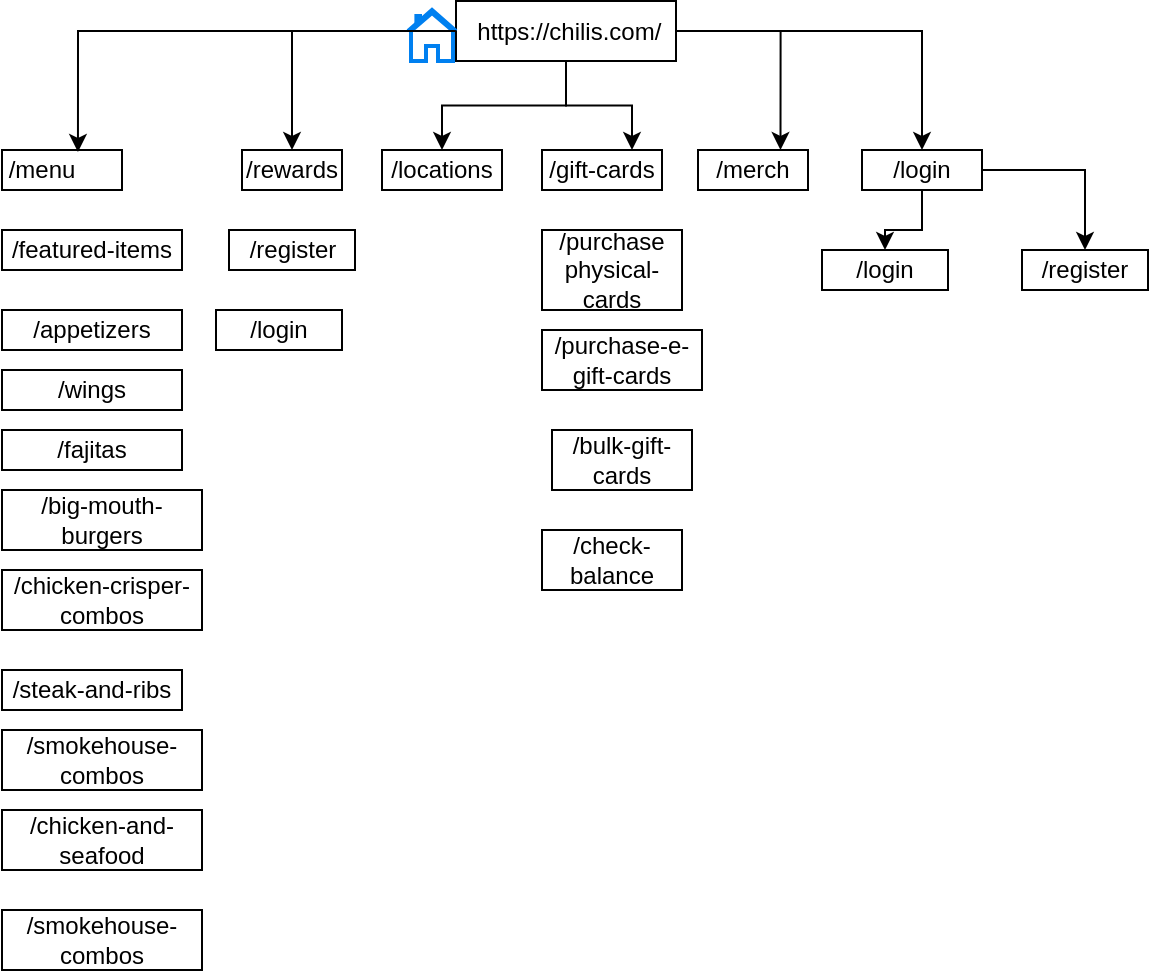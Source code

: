 <mxfile version="24.2.0" type="github">
  <diagram name="Page-1" id="PSdes31Rnnlw_tgahbyj">
    <mxGraphModel dx="1280" dy="675" grid="1" gridSize="10" guides="1" tooltips="1" connect="1" arrows="1" fold="1" page="1" pageScale="1" pageWidth="850" pageHeight="1100" math="0" shadow="0">
      <root>
        <mxCell id="0" />
        <mxCell id="1" parent="0" />
        <mxCell id="0PAF0eVwtVLL-mnTtXqf-24" style="edgeStyle=orthogonalEdgeStyle;rounded=0;orthogonalLoop=1;jettySize=auto;html=1;entryX=0.5;entryY=0;entryDx=0;entryDy=0;" edge="1" parent="1" source="0PAF0eVwtVLL-mnTtXqf-1" target="0PAF0eVwtVLL-mnTtXqf-2">
          <mxGeometry relative="1" as="geometry" />
        </mxCell>
        <mxCell id="0PAF0eVwtVLL-mnTtXqf-25" style="edgeStyle=orthogonalEdgeStyle;rounded=0;orthogonalLoop=1;jettySize=auto;html=1;entryX=0.5;entryY=0;entryDx=0;entryDy=0;" edge="1" parent="1" source="0PAF0eVwtVLL-mnTtXqf-1" target="0PAF0eVwtVLL-mnTtXqf-6">
          <mxGeometry relative="1" as="geometry" />
        </mxCell>
        <mxCell id="0PAF0eVwtVLL-mnTtXqf-26" value="" style="edgeStyle=orthogonalEdgeStyle;rounded=0;orthogonalLoop=1;jettySize=auto;html=1;" edge="1" parent="1" source="0PAF0eVwtVLL-mnTtXqf-1" target="0PAF0eVwtVLL-mnTtXqf-5">
          <mxGeometry relative="1" as="geometry" />
        </mxCell>
        <mxCell id="0PAF0eVwtVLL-mnTtXqf-28" style="edgeStyle=orthogonalEdgeStyle;rounded=0;orthogonalLoop=1;jettySize=auto;html=1;entryX=0.75;entryY=0;entryDx=0;entryDy=0;" edge="1" parent="1" source="0PAF0eVwtVLL-mnTtXqf-1" target="0PAF0eVwtVLL-mnTtXqf-3">
          <mxGeometry relative="1" as="geometry" />
        </mxCell>
        <mxCell id="0PAF0eVwtVLL-mnTtXqf-29" style="edgeStyle=orthogonalEdgeStyle;rounded=0;orthogonalLoop=1;jettySize=auto;html=1;entryX=0.75;entryY=0;entryDx=0;entryDy=0;" edge="1" parent="1" source="0PAF0eVwtVLL-mnTtXqf-1" target="0PAF0eVwtVLL-mnTtXqf-4">
          <mxGeometry relative="1" as="geometry" />
        </mxCell>
        <mxCell id="0PAF0eVwtVLL-mnTtXqf-1" value="&amp;nbsp;https://chilis.com/" style="rounded=0;whiteSpace=wrap;html=1;" vertex="1" parent="1">
          <mxGeometry x="277" y="125.5" width="110" height="30" as="geometry" />
        </mxCell>
        <mxCell id="0PAF0eVwtVLL-mnTtXqf-41" style="edgeStyle=orthogonalEdgeStyle;rounded=0;orthogonalLoop=1;jettySize=auto;html=1;entryX=0.5;entryY=0;entryDx=0;entryDy=0;" edge="1" parent="1" source="0PAF0eVwtVLL-mnTtXqf-2" target="0PAF0eVwtVLL-mnTtXqf-39">
          <mxGeometry relative="1" as="geometry" />
        </mxCell>
        <mxCell id="0PAF0eVwtVLL-mnTtXqf-42" value="" style="edgeStyle=orthogonalEdgeStyle;rounded=0;orthogonalLoop=1;jettySize=auto;html=1;" edge="1" parent="1" source="0PAF0eVwtVLL-mnTtXqf-2" target="0PAF0eVwtVLL-mnTtXqf-40">
          <mxGeometry relative="1" as="geometry" />
        </mxCell>
        <mxCell id="0PAF0eVwtVLL-mnTtXqf-2" value="/login" style="rounded=0;whiteSpace=wrap;html=1;" vertex="1" parent="1">
          <mxGeometry x="480" y="200" width="60" height="20" as="geometry" />
        </mxCell>
        <mxCell id="0PAF0eVwtVLL-mnTtXqf-3" value="/merch" style="rounded=0;whiteSpace=wrap;html=1;" vertex="1" parent="1">
          <mxGeometry x="398" y="200" width="55" height="20" as="geometry" />
        </mxCell>
        <mxCell id="0PAF0eVwtVLL-mnTtXqf-4" value="/gift-cards" style="rounded=0;whiteSpace=wrap;html=1;" vertex="1" parent="1">
          <mxGeometry x="320" y="200" width="60" height="20" as="geometry" />
        </mxCell>
        <mxCell id="0PAF0eVwtVLL-mnTtXqf-5" value="/locations" style="rounded=0;whiteSpace=wrap;html=1;" vertex="1" parent="1">
          <mxGeometry x="240" y="200" width="60" height="20" as="geometry" />
        </mxCell>
        <mxCell id="0PAF0eVwtVLL-mnTtXqf-6" value="/rewards" style="rounded=0;whiteSpace=wrap;html=1;" vertex="1" parent="1">
          <mxGeometry x="170" y="200" width="50" height="20" as="geometry" />
        </mxCell>
        <mxCell id="0PAF0eVwtVLL-mnTtXqf-7" value="/menu&lt;span style=&quot;white-space: pre;&quot;&gt;&#x9;&lt;/span&gt;" style="rounded=0;whiteSpace=wrap;html=1;" vertex="1" parent="1">
          <mxGeometry x="50" y="200" width="60" height="20" as="geometry" />
        </mxCell>
        <mxCell id="0PAF0eVwtVLL-mnTtXqf-8" value="/featured-items" style="rounded=0;whiteSpace=wrap;html=1;" vertex="1" parent="1">
          <mxGeometry x="50" y="240" width="90" height="20" as="geometry" />
        </mxCell>
        <mxCell id="0PAF0eVwtVLL-mnTtXqf-9" value="" style="html=1;verticalLabelPosition=bottom;align=center;labelBackgroundColor=#ffffff;verticalAlign=top;strokeWidth=2;strokeColor=#0080F0;shadow=0;dashed=0;shape=mxgraph.ios7.icons.home;" vertex="1" parent="1">
          <mxGeometry x="253" y="130" width="24" height="25.5" as="geometry" />
        </mxCell>
        <mxCell id="0PAF0eVwtVLL-mnTtXqf-12" value="/fajitas" style="rounded=0;whiteSpace=wrap;html=1;" vertex="1" parent="1">
          <mxGeometry x="50" y="340" width="90" height="20" as="geometry" />
        </mxCell>
        <mxCell id="0PAF0eVwtVLL-mnTtXqf-13" value="/appetizers" style="rounded=0;whiteSpace=wrap;html=1;" vertex="1" parent="1">
          <mxGeometry x="50" y="280" width="90" height="20" as="geometry" />
        </mxCell>
        <mxCell id="0PAF0eVwtVLL-mnTtXqf-14" value="/wings" style="rounded=0;whiteSpace=wrap;html=1;" vertex="1" parent="1">
          <mxGeometry x="50" y="310" width="90" height="20" as="geometry" />
        </mxCell>
        <mxCell id="0PAF0eVwtVLL-mnTtXqf-16" value="/smokehouse-combos" style="rounded=0;whiteSpace=wrap;html=1;" vertex="1" parent="1">
          <mxGeometry x="50" y="490" width="100" height="30" as="geometry" />
        </mxCell>
        <mxCell id="0PAF0eVwtVLL-mnTtXqf-17" value="/big-mouth-burgers" style="rounded=0;whiteSpace=wrap;html=1;" vertex="1" parent="1">
          <mxGeometry x="50" y="370" width="100" height="30" as="geometry" />
        </mxCell>
        <mxCell id="0PAF0eVwtVLL-mnTtXqf-18" value="/steak-and-ribs" style="rounded=0;whiteSpace=wrap;html=1;" vertex="1" parent="1">
          <mxGeometry x="50" y="460" width="90" height="20" as="geometry" />
        </mxCell>
        <mxCell id="0PAF0eVwtVLL-mnTtXqf-19" value="/chicken-crisper-combos" style="rounded=0;whiteSpace=wrap;html=1;" vertex="1" parent="1">
          <mxGeometry x="50" y="410" width="100" height="30" as="geometry" />
        </mxCell>
        <mxCell id="0PAF0eVwtVLL-mnTtXqf-20" value="/chicken-and-seafood" style="rounded=0;whiteSpace=wrap;html=1;" vertex="1" parent="1">
          <mxGeometry x="50" y="530" width="100" height="30" as="geometry" />
        </mxCell>
        <mxCell id="0PAF0eVwtVLL-mnTtXqf-21" value="/smokehouse-combos" style="rounded=0;whiteSpace=wrap;html=1;" vertex="1" parent="1">
          <mxGeometry x="50" y="580" width="100" height="30" as="geometry" />
        </mxCell>
        <mxCell id="0PAF0eVwtVLL-mnTtXqf-23" style="edgeStyle=orthogonalEdgeStyle;rounded=0;orthogonalLoop=1;jettySize=auto;html=1;entryX=0.633;entryY=0.05;entryDx=0;entryDy=0;entryPerimeter=0;" edge="1" parent="1" source="0PAF0eVwtVLL-mnTtXqf-1" target="0PAF0eVwtVLL-mnTtXqf-7">
          <mxGeometry relative="1" as="geometry" />
        </mxCell>
        <mxCell id="0PAF0eVwtVLL-mnTtXqf-31" value="/register" style="whiteSpace=wrap;html=1;" vertex="1" parent="1">
          <mxGeometry x="163.5" y="240" width="63" height="20" as="geometry" />
        </mxCell>
        <mxCell id="0PAF0eVwtVLL-mnTtXqf-32" value="/login" style="whiteSpace=wrap;html=1;" vertex="1" parent="1">
          <mxGeometry x="157" y="280" width="63" height="20" as="geometry" />
        </mxCell>
        <mxCell id="0PAF0eVwtVLL-mnTtXqf-33" style="edgeStyle=orthogonalEdgeStyle;rounded=0;orthogonalLoop=1;jettySize=auto;html=1;exitX=0.5;exitY=1;exitDx=0;exitDy=0;" edge="1" parent="1" source="0PAF0eVwtVLL-mnTtXqf-32" target="0PAF0eVwtVLL-mnTtXqf-32">
          <mxGeometry relative="1" as="geometry" />
        </mxCell>
        <mxCell id="0PAF0eVwtVLL-mnTtXqf-35" value="/purchase physical-cards" style="rounded=0;whiteSpace=wrap;html=1;" vertex="1" parent="1">
          <mxGeometry x="320" y="240" width="70" height="40" as="geometry" />
        </mxCell>
        <mxCell id="0PAF0eVwtVLL-mnTtXqf-36" value="/purchase-e-gift-cards" style="rounded=0;whiteSpace=wrap;html=1;" vertex="1" parent="1">
          <mxGeometry x="320" y="290" width="80" height="30" as="geometry" />
        </mxCell>
        <mxCell id="0PAF0eVwtVLL-mnTtXqf-37" value="/bulk-gift-cards" style="rounded=0;whiteSpace=wrap;html=1;" vertex="1" parent="1">
          <mxGeometry x="325" y="340" width="70" height="30" as="geometry" />
        </mxCell>
        <mxCell id="0PAF0eVwtVLL-mnTtXqf-38" value="/check-balance" style="rounded=0;whiteSpace=wrap;html=1;" vertex="1" parent="1">
          <mxGeometry x="320" y="390" width="70" height="30" as="geometry" />
        </mxCell>
        <mxCell id="0PAF0eVwtVLL-mnTtXqf-39" value="/register" style="whiteSpace=wrap;html=1;" vertex="1" parent="1">
          <mxGeometry x="560" y="250" width="63" height="20" as="geometry" />
        </mxCell>
        <mxCell id="0PAF0eVwtVLL-mnTtXqf-40" value="/login" style="whiteSpace=wrap;html=1;" vertex="1" parent="1">
          <mxGeometry x="460" y="250" width="63" height="20" as="geometry" />
        </mxCell>
      </root>
    </mxGraphModel>
  </diagram>
</mxfile>
